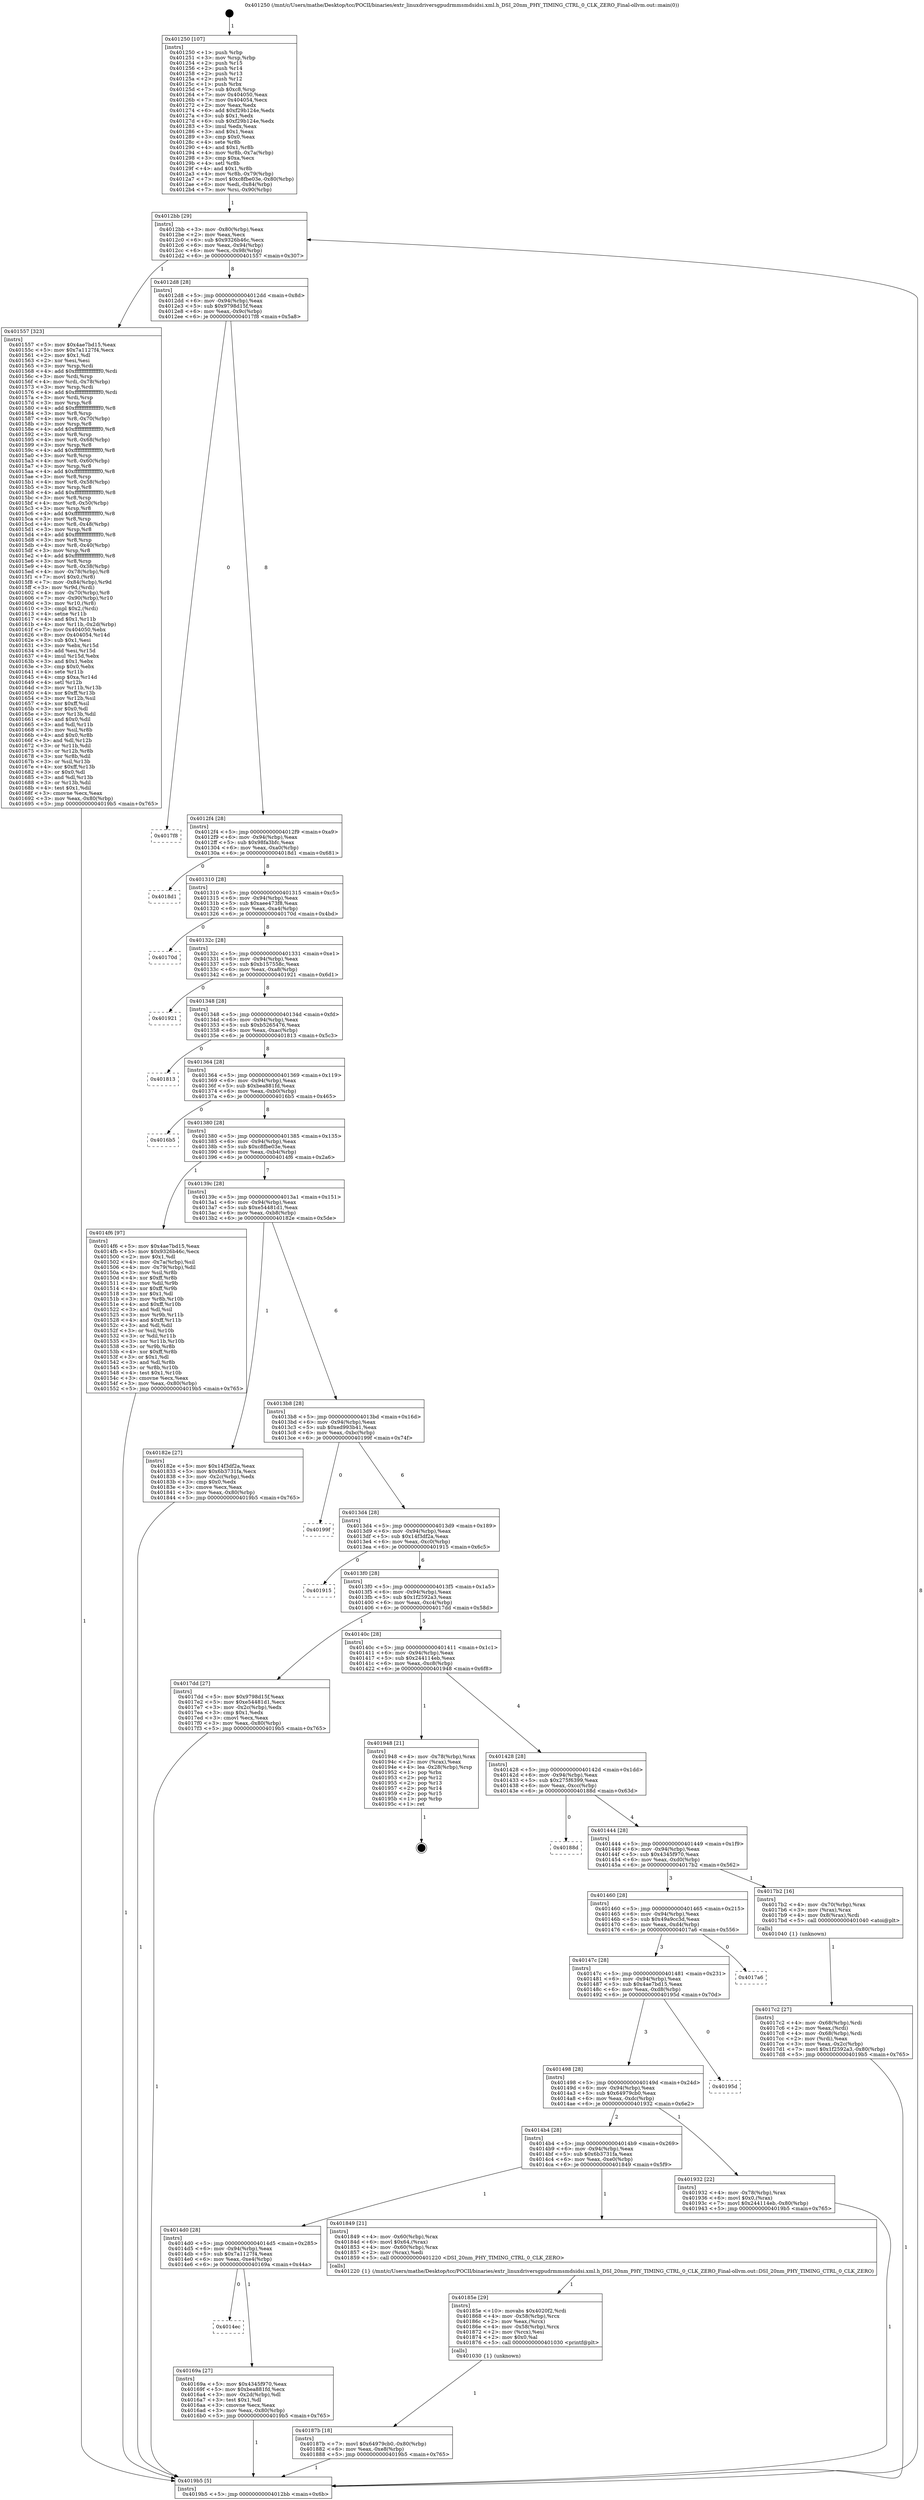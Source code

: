 digraph "0x401250" {
  label = "0x401250 (/mnt/c/Users/mathe/Desktop/tcc/POCII/binaries/extr_linuxdriversgpudrmmsmdsidsi.xml.h_DSI_20nm_PHY_TIMING_CTRL_0_CLK_ZERO_Final-ollvm.out::main(0))"
  labelloc = "t"
  node[shape=record]

  Entry [label="",width=0.3,height=0.3,shape=circle,fillcolor=black,style=filled]
  "0x4012bb" [label="{
     0x4012bb [29]\l
     | [instrs]\l
     &nbsp;&nbsp;0x4012bb \<+3\>: mov -0x80(%rbp),%eax\l
     &nbsp;&nbsp;0x4012be \<+2\>: mov %eax,%ecx\l
     &nbsp;&nbsp;0x4012c0 \<+6\>: sub $0x9326b46c,%ecx\l
     &nbsp;&nbsp;0x4012c6 \<+6\>: mov %eax,-0x94(%rbp)\l
     &nbsp;&nbsp;0x4012cc \<+6\>: mov %ecx,-0x98(%rbp)\l
     &nbsp;&nbsp;0x4012d2 \<+6\>: je 0000000000401557 \<main+0x307\>\l
  }"]
  "0x401557" [label="{
     0x401557 [323]\l
     | [instrs]\l
     &nbsp;&nbsp;0x401557 \<+5\>: mov $0x4ae7bd15,%eax\l
     &nbsp;&nbsp;0x40155c \<+5\>: mov $0x7a1127f4,%ecx\l
     &nbsp;&nbsp;0x401561 \<+2\>: mov $0x1,%dl\l
     &nbsp;&nbsp;0x401563 \<+2\>: xor %esi,%esi\l
     &nbsp;&nbsp;0x401565 \<+3\>: mov %rsp,%rdi\l
     &nbsp;&nbsp;0x401568 \<+4\>: add $0xfffffffffffffff0,%rdi\l
     &nbsp;&nbsp;0x40156c \<+3\>: mov %rdi,%rsp\l
     &nbsp;&nbsp;0x40156f \<+4\>: mov %rdi,-0x78(%rbp)\l
     &nbsp;&nbsp;0x401573 \<+3\>: mov %rsp,%rdi\l
     &nbsp;&nbsp;0x401576 \<+4\>: add $0xfffffffffffffff0,%rdi\l
     &nbsp;&nbsp;0x40157a \<+3\>: mov %rdi,%rsp\l
     &nbsp;&nbsp;0x40157d \<+3\>: mov %rsp,%r8\l
     &nbsp;&nbsp;0x401580 \<+4\>: add $0xfffffffffffffff0,%r8\l
     &nbsp;&nbsp;0x401584 \<+3\>: mov %r8,%rsp\l
     &nbsp;&nbsp;0x401587 \<+4\>: mov %r8,-0x70(%rbp)\l
     &nbsp;&nbsp;0x40158b \<+3\>: mov %rsp,%r8\l
     &nbsp;&nbsp;0x40158e \<+4\>: add $0xfffffffffffffff0,%r8\l
     &nbsp;&nbsp;0x401592 \<+3\>: mov %r8,%rsp\l
     &nbsp;&nbsp;0x401595 \<+4\>: mov %r8,-0x68(%rbp)\l
     &nbsp;&nbsp;0x401599 \<+3\>: mov %rsp,%r8\l
     &nbsp;&nbsp;0x40159c \<+4\>: add $0xfffffffffffffff0,%r8\l
     &nbsp;&nbsp;0x4015a0 \<+3\>: mov %r8,%rsp\l
     &nbsp;&nbsp;0x4015a3 \<+4\>: mov %r8,-0x60(%rbp)\l
     &nbsp;&nbsp;0x4015a7 \<+3\>: mov %rsp,%r8\l
     &nbsp;&nbsp;0x4015aa \<+4\>: add $0xfffffffffffffff0,%r8\l
     &nbsp;&nbsp;0x4015ae \<+3\>: mov %r8,%rsp\l
     &nbsp;&nbsp;0x4015b1 \<+4\>: mov %r8,-0x58(%rbp)\l
     &nbsp;&nbsp;0x4015b5 \<+3\>: mov %rsp,%r8\l
     &nbsp;&nbsp;0x4015b8 \<+4\>: add $0xfffffffffffffff0,%r8\l
     &nbsp;&nbsp;0x4015bc \<+3\>: mov %r8,%rsp\l
     &nbsp;&nbsp;0x4015bf \<+4\>: mov %r8,-0x50(%rbp)\l
     &nbsp;&nbsp;0x4015c3 \<+3\>: mov %rsp,%r8\l
     &nbsp;&nbsp;0x4015c6 \<+4\>: add $0xfffffffffffffff0,%r8\l
     &nbsp;&nbsp;0x4015ca \<+3\>: mov %r8,%rsp\l
     &nbsp;&nbsp;0x4015cd \<+4\>: mov %r8,-0x48(%rbp)\l
     &nbsp;&nbsp;0x4015d1 \<+3\>: mov %rsp,%r8\l
     &nbsp;&nbsp;0x4015d4 \<+4\>: add $0xfffffffffffffff0,%r8\l
     &nbsp;&nbsp;0x4015d8 \<+3\>: mov %r8,%rsp\l
     &nbsp;&nbsp;0x4015db \<+4\>: mov %r8,-0x40(%rbp)\l
     &nbsp;&nbsp;0x4015df \<+3\>: mov %rsp,%r8\l
     &nbsp;&nbsp;0x4015e2 \<+4\>: add $0xfffffffffffffff0,%r8\l
     &nbsp;&nbsp;0x4015e6 \<+3\>: mov %r8,%rsp\l
     &nbsp;&nbsp;0x4015e9 \<+4\>: mov %r8,-0x38(%rbp)\l
     &nbsp;&nbsp;0x4015ed \<+4\>: mov -0x78(%rbp),%r8\l
     &nbsp;&nbsp;0x4015f1 \<+7\>: movl $0x0,(%r8)\l
     &nbsp;&nbsp;0x4015f8 \<+7\>: mov -0x84(%rbp),%r9d\l
     &nbsp;&nbsp;0x4015ff \<+3\>: mov %r9d,(%rdi)\l
     &nbsp;&nbsp;0x401602 \<+4\>: mov -0x70(%rbp),%r8\l
     &nbsp;&nbsp;0x401606 \<+7\>: mov -0x90(%rbp),%r10\l
     &nbsp;&nbsp;0x40160d \<+3\>: mov %r10,(%r8)\l
     &nbsp;&nbsp;0x401610 \<+3\>: cmpl $0x2,(%rdi)\l
     &nbsp;&nbsp;0x401613 \<+4\>: setne %r11b\l
     &nbsp;&nbsp;0x401617 \<+4\>: and $0x1,%r11b\l
     &nbsp;&nbsp;0x40161b \<+4\>: mov %r11b,-0x2d(%rbp)\l
     &nbsp;&nbsp;0x40161f \<+7\>: mov 0x404050,%ebx\l
     &nbsp;&nbsp;0x401626 \<+8\>: mov 0x404054,%r14d\l
     &nbsp;&nbsp;0x40162e \<+3\>: sub $0x1,%esi\l
     &nbsp;&nbsp;0x401631 \<+3\>: mov %ebx,%r15d\l
     &nbsp;&nbsp;0x401634 \<+3\>: add %esi,%r15d\l
     &nbsp;&nbsp;0x401637 \<+4\>: imul %r15d,%ebx\l
     &nbsp;&nbsp;0x40163b \<+3\>: and $0x1,%ebx\l
     &nbsp;&nbsp;0x40163e \<+3\>: cmp $0x0,%ebx\l
     &nbsp;&nbsp;0x401641 \<+4\>: sete %r11b\l
     &nbsp;&nbsp;0x401645 \<+4\>: cmp $0xa,%r14d\l
     &nbsp;&nbsp;0x401649 \<+4\>: setl %r12b\l
     &nbsp;&nbsp;0x40164d \<+3\>: mov %r11b,%r13b\l
     &nbsp;&nbsp;0x401650 \<+4\>: xor $0xff,%r13b\l
     &nbsp;&nbsp;0x401654 \<+3\>: mov %r12b,%sil\l
     &nbsp;&nbsp;0x401657 \<+4\>: xor $0xff,%sil\l
     &nbsp;&nbsp;0x40165b \<+3\>: xor $0x0,%dl\l
     &nbsp;&nbsp;0x40165e \<+3\>: mov %r13b,%dil\l
     &nbsp;&nbsp;0x401661 \<+4\>: and $0x0,%dil\l
     &nbsp;&nbsp;0x401665 \<+3\>: and %dl,%r11b\l
     &nbsp;&nbsp;0x401668 \<+3\>: mov %sil,%r8b\l
     &nbsp;&nbsp;0x40166b \<+4\>: and $0x0,%r8b\l
     &nbsp;&nbsp;0x40166f \<+3\>: and %dl,%r12b\l
     &nbsp;&nbsp;0x401672 \<+3\>: or %r11b,%dil\l
     &nbsp;&nbsp;0x401675 \<+3\>: or %r12b,%r8b\l
     &nbsp;&nbsp;0x401678 \<+3\>: xor %r8b,%dil\l
     &nbsp;&nbsp;0x40167b \<+3\>: or %sil,%r13b\l
     &nbsp;&nbsp;0x40167e \<+4\>: xor $0xff,%r13b\l
     &nbsp;&nbsp;0x401682 \<+3\>: or $0x0,%dl\l
     &nbsp;&nbsp;0x401685 \<+3\>: and %dl,%r13b\l
     &nbsp;&nbsp;0x401688 \<+3\>: or %r13b,%dil\l
     &nbsp;&nbsp;0x40168b \<+4\>: test $0x1,%dil\l
     &nbsp;&nbsp;0x40168f \<+3\>: cmovne %ecx,%eax\l
     &nbsp;&nbsp;0x401692 \<+3\>: mov %eax,-0x80(%rbp)\l
     &nbsp;&nbsp;0x401695 \<+5\>: jmp 00000000004019b5 \<main+0x765\>\l
  }"]
  "0x4012d8" [label="{
     0x4012d8 [28]\l
     | [instrs]\l
     &nbsp;&nbsp;0x4012d8 \<+5\>: jmp 00000000004012dd \<main+0x8d\>\l
     &nbsp;&nbsp;0x4012dd \<+6\>: mov -0x94(%rbp),%eax\l
     &nbsp;&nbsp;0x4012e3 \<+5\>: sub $0x9798d15f,%eax\l
     &nbsp;&nbsp;0x4012e8 \<+6\>: mov %eax,-0x9c(%rbp)\l
     &nbsp;&nbsp;0x4012ee \<+6\>: je 00000000004017f8 \<main+0x5a8\>\l
  }"]
  Exit [label="",width=0.3,height=0.3,shape=circle,fillcolor=black,style=filled,peripheries=2]
  "0x4017f8" [label="{
     0x4017f8\l
  }", style=dashed]
  "0x4012f4" [label="{
     0x4012f4 [28]\l
     | [instrs]\l
     &nbsp;&nbsp;0x4012f4 \<+5\>: jmp 00000000004012f9 \<main+0xa9\>\l
     &nbsp;&nbsp;0x4012f9 \<+6\>: mov -0x94(%rbp),%eax\l
     &nbsp;&nbsp;0x4012ff \<+5\>: sub $0x98fa3bfc,%eax\l
     &nbsp;&nbsp;0x401304 \<+6\>: mov %eax,-0xa0(%rbp)\l
     &nbsp;&nbsp;0x40130a \<+6\>: je 00000000004018d1 \<main+0x681\>\l
  }"]
  "0x40187b" [label="{
     0x40187b [18]\l
     | [instrs]\l
     &nbsp;&nbsp;0x40187b \<+7\>: movl $0x64979cb0,-0x80(%rbp)\l
     &nbsp;&nbsp;0x401882 \<+6\>: mov %eax,-0xe8(%rbp)\l
     &nbsp;&nbsp;0x401888 \<+5\>: jmp 00000000004019b5 \<main+0x765\>\l
  }"]
  "0x4018d1" [label="{
     0x4018d1\l
  }", style=dashed]
  "0x401310" [label="{
     0x401310 [28]\l
     | [instrs]\l
     &nbsp;&nbsp;0x401310 \<+5\>: jmp 0000000000401315 \<main+0xc5\>\l
     &nbsp;&nbsp;0x401315 \<+6\>: mov -0x94(%rbp),%eax\l
     &nbsp;&nbsp;0x40131b \<+5\>: sub $0xaee473f8,%eax\l
     &nbsp;&nbsp;0x401320 \<+6\>: mov %eax,-0xa4(%rbp)\l
     &nbsp;&nbsp;0x401326 \<+6\>: je 000000000040170d \<main+0x4bd\>\l
  }"]
  "0x40185e" [label="{
     0x40185e [29]\l
     | [instrs]\l
     &nbsp;&nbsp;0x40185e \<+10\>: movabs $0x4020f2,%rdi\l
     &nbsp;&nbsp;0x401868 \<+4\>: mov -0x58(%rbp),%rcx\l
     &nbsp;&nbsp;0x40186c \<+2\>: mov %eax,(%rcx)\l
     &nbsp;&nbsp;0x40186e \<+4\>: mov -0x58(%rbp),%rcx\l
     &nbsp;&nbsp;0x401872 \<+2\>: mov (%rcx),%esi\l
     &nbsp;&nbsp;0x401874 \<+2\>: mov $0x0,%al\l
     &nbsp;&nbsp;0x401876 \<+5\>: call 0000000000401030 \<printf@plt\>\l
     | [calls]\l
     &nbsp;&nbsp;0x401030 \{1\} (unknown)\l
  }"]
  "0x40170d" [label="{
     0x40170d\l
  }", style=dashed]
  "0x40132c" [label="{
     0x40132c [28]\l
     | [instrs]\l
     &nbsp;&nbsp;0x40132c \<+5\>: jmp 0000000000401331 \<main+0xe1\>\l
     &nbsp;&nbsp;0x401331 \<+6\>: mov -0x94(%rbp),%eax\l
     &nbsp;&nbsp;0x401337 \<+5\>: sub $0xb157558c,%eax\l
     &nbsp;&nbsp;0x40133c \<+6\>: mov %eax,-0xa8(%rbp)\l
     &nbsp;&nbsp;0x401342 \<+6\>: je 0000000000401921 \<main+0x6d1\>\l
  }"]
  "0x4017c2" [label="{
     0x4017c2 [27]\l
     | [instrs]\l
     &nbsp;&nbsp;0x4017c2 \<+4\>: mov -0x68(%rbp),%rdi\l
     &nbsp;&nbsp;0x4017c6 \<+2\>: mov %eax,(%rdi)\l
     &nbsp;&nbsp;0x4017c8 \<+4\>: mov -0x68(%rbp),%rdi\l
     &nbsp;&nbsp;0x4017cc \<+2\>: mov (%rdi),%eax\l
     &nbsp;&nbsp;0x4017ce \<+3\>: mov %eax,-0x2c(%rbp)\l
     &nbsp;&nbsp;0x4017d1 \<+7\>: movl $0x1f2592a3,-0x80(%rbp)\l
     &nbsp;&nbsp;0x4017d8 \<+5\>: jmp 00000000004019b5 \<main+0x765\>\l
  }"]
  "0x401921" [label="{
     0x401921\l
  }", style=dashed]
  "0x401348" [label="{
     0x401348 [28]\l
     | [instrs]\l
     &nbsp;&nbsp;0x401348 \<+5\>: jmp 000000000040134d \<main+0xfd\>\l
     &nbsp;&nbsp;0x40134d \<+6\>: mov -0x94(%rbp),%eax\l
     &nbsp;&nbsp;0x401353 \<+5\>: sub $0xb5265476,%eax\l
     &nbsp;&nbsp;0x401358 \<+6\>: mov %eax,-0xac(%rbp)\l
     &nbsp;&nbsp;0x40135e \<+6\>: je 0000000000401813 \<main+0x5c3\>\l
  }"]
  "0x4014ec" [label="{
     0x4014ec\l
  }", style=dashed]
  "0x401813" [label="{
     0x401813\l
  }", style=dashed]
  "0x401364" [label="{
     0x401364 [28]\l
     | [instrs]\l
     &nbsp;&nbsp;0x401364 \<+5\>: jmp 0000000000401369 \<main+0x119\>\l
     &nbsp;&nbsp;0x401369 \<+6\>: mov -0x94(%rbp),%eax\l
     &nbsp;&nbsp;0x40136f \<+5\>: sub $0xbea881fd,%eax\l
     &nbsp;&nbsp;0x401374 \<+6\>: mov %eax,-0xb0(%rbp)\l
     &nbsp;&nbsp;0x40137a \<+6\>: je 00000000004016b5 \<main+0x465\>\l
  }"]
  "0x40169a" [label="{
     0x40169a [27]\l
     | [instrs]\l
     &nbsp;&nbsp;0x40169a \<+5\>: mov $0x4345f970,%eax\l
     &nbsp;&nbsp;0x40169f \<+5\>: mov $0xbea881fd,%ecx\l
     &nbsp;&nbsp;0x4016a4 \<+3\>: mov -0x2d(%rbp),%dl\l
     &nbsp;&nbsp;0x4016a7 \<+3\>: test $0x1,%dl\l
     &nbsp;&nbsp;0x4016aa \<+3\>: cmovne %ecx,%eax\l
     &nbsp;&nbsp;0x4016ad \<+3\>: mov %eax,-0x80(%rbp)\l
     &nbsp;&nbsp;0x4016b0 \<+5\>: jmp 00000000004019b5 \<main+0x765\>\l
  }"]
  "0x4016b5" [label="{
     0x4016b5\l
  }", style=dashed]
  "0x401380" [label="{
     0x401380 [28]\l
     | [instrs]\l
     &nbsp;&nbsp;0x401380 \<+5\>: jmp 0000000000401385 \<main+0x135\>\l
     &nbsp;&nbsp;0x401385 \<+6\>: mov -0x94(%rbp),%eax\l
     &nbsp;&nbsp;0x40138b \<+5\>: sub $0xc8fbe03e,%eax\l
     &nbsp;&nbsp;0x401390 \<+6\>: mov %eax,-0xb4(%rbp)\l
     &nbsp;&nbsp;0x401396 \<+6\>: je 00000000004014f6 \<main+0x2a6\>\l
  }"]
  "0x4014d0" [label="{
     0x4014d0 [28]\l
     | [instrs]\l
     &nbsp;&nbsp;0x4014d0 \<+5\>: jmp 00000000004014d5 \<main+0x285\>\l
     &nbsp;&nbsp;0x4014d5 \<+6\>: mov -0x94(%rbp),%eax\l
     &nbsp;&nbsp;0x4014db \<+5\>: sub $0x7a1127f4,%eax\l
     &nbsp;&nbsp;0x4014e0 \<+6\>: mov %eax,-0xe4(%rbp)\l
     &nbsp;&nbsp;0x4014e6 \<+6\>: je 000000000040169a \<main+0x44a\>\l
  }"]
  "0x4014f6" [label="{
     0x4014f6 [97]\l
     | [instrs]\l
     &nbsp;&nbsp;0x4014f6 \<+5\>: mov $0x4ae7bd15,%eax\l
     &nbsp;&nbsp;0x4014fb \<+5\>: mov $0x9326b46c,%ecx\l
     &nbsp;&nbsp;0x401500 \<+2\>: mov $0x1,%dl\l
     &nbsp;&nbsp;0x401502 \<+4\>: mov -0x7a(%rbp),%sil\l
     &nbsp;&nbsp;0x401506 \<+4\>: mov -0x79(%rbp),%dil\l
     &nbsp;&nbsp;0x40150a \<+3\>: mov %sil,%r8b\l
     &nbsp;&nbsp;0x40150d \<+4\>: xor $0xff,%r8b\l
     &nbsp;&nbsp;0x401511 \<+3\>: mov %dil,%r9b\l
     &nbsp;&nbsp;0x401514 \<+4\>: xor $0xff,%r9b\l
     &nbsp;&nbsp;0x401518 \<+3\>: xor $0x1,%dl\l
     &nbsp;&nbsp;0x40151b \<+3\>: mov %r8b,%r10b\l
     &nbsp;&nbsp;0x40151e \<+4\>: and $0xff,%r10b\l
     &nbsp;&nbsp;0x401522 \<+3\>: and %dl,%sil\l
     &nbsp;&nbsp;0x401525 \<+3\>: mov %r9b,%r11b\l
     &nbsp;&nbsp;0x401528 \<+4\>: and $0xff,%r11b\l
     &nbsp;&nbsp;0x40152c \<+3\>: and %dl,%dil\l
     &nbsp;&nbsp;0x40152f \<+3\>: or %sil,%r10b\l
     &nbsp;&nbsp;0x401532 \<+3\>: or %dil,%r11b\l
     &nbsp;&nbsp;0x401535 \<+3\>: xor %r11b,%r10b\l
     &nbsp;&nbsp;0x401538 \<+3\>: or %r9b,%r8b\l
     &nbsp;&nbsp;0x40153b \<+4\>: xor $0xff,%r8b\l
     &nbsp;&nbsp;0x40153f \<+3\>: or $0x1,%dl\l
     &nbsp;&nbsp;0x401542 \<+3\>: and %dl,%r8b\l
     &nbsp;&nbsp;0x401545 \<+3\>: or %r8b,%r10b\l
     &nbsp;&nbsp;0x401548 \<+4\>: test $0x1,%r10b\l
     &nbsp;&nbsp;0x40154c \<+3\>: cmovne %ecx,%eax\l
     &nbsp;&nbsp;0x40154f \<+3\>: mov %eax,-0x80(%rbp)\l
     &nbsp;&nbsp;0x401552 \<+5\>: jmp 00000000004019b5 \<main+0x765\>\l
  }"]
  "0x40139c" [label="{
     0x40139c [28]\l
     | [instrs]\l
     &nbsp;&nbsp;0x40139c \<+5\>: jmp 00000000004013a1 \<main+0x151\>\l
     &nbsp;&nbsp;0x4013a1 \<+6\>: mov -0x94(%rbp),%eax\l
     &nbsp;&nbsp;0x4013a7 \<+5\>: sub $0xe54481d1,%eax\l
     &nbsp;&nbsp;0x4013ac \<+6\>: mov %eax,-0xb8(%rbp)\l
     &nbsp;&nbsp;0x4013b2 \<+6\>: je 000000000040182e \<main+0x5de\>\l
  }"]
  "0x4019b5" [label="{
     0x4019b5 [5]\l
     | [instrs]\l
     &nbsp;&nbsp;0x4019b5 \<+5\>: jmp 00000000004012bb \<main+0x6b\>\l
  }"]
  "0x401250" [label="{
     0x401250 [107]\l
     | [instrs]\l
     &nbsp;&nbsp;0x401250 \<+1\>: push %rbp\l
     &nbsp;&nbsp;0x401251 \<+3\>: mov %rsp,%rbp\l
     &nbsp;&nbsp;0x401254 \<+2\>: push %r15\l
     &nbsp;&nbsp;0x401256 \<+2\>: push %r14\l
     &nbsp;&nbsp;0x401258 \<+2\>: push %r13\l
     &nbsp;&nbsp;0x40125a \<+2\>: push %r12\l
     &nbsp;&nbsp;0x40125c \<+1\>: push %rbx\l
     &nbsp;&nbsp;0x40125d \<+7\>: sub $0xc8,%rsp\l
     &nbsp;&nbsp;0x401264 \<+7\>: mov 0x404050,%eax\l
     &nbsp;&nbsp;0x40126b \<+7\>: mov 0x404054,%ecx\l
     &nbsp;&nbsp;0x401272 \<+2\>: mov %eax,%edx\l
     &nbsp;&nbsp;0x401274 \<+6\>: add $0xf29b124e,%edx\l
     &nbsp;&nbsp;0x40127a \<+3\>: sub $0x1,%edx\l
     &nbsp;&nbsp;0x40127d \<+6\>: sub $0xf29b124e,%edx\l
     &nbsp;&nbsp;0x401283 \<+3\>: imul %edx,%eax\l
     &nbsp;&nbsp;0x401286 \<+3\>: and $0x1,%eax\l
     &nbsp;&nbsp;0x401289 \<+3\>: cmp $0x0,%eax\l
     &nbsp;&nbsp;0x40128c \<+4\>: sete %r8b\l
     &nbsp;&nbsp;0x401290 \<+4\>: and $0x1,%r8b\l
     &nbsp;&nbsp;0x401294 \<+4\>: mov %r8b,-0x7a(%rbp)\l
     &nbsp;&nbsp;0x401298 \<+3\>: cmp $0xa,%ecx\l
     &nbsp;&nbsp;0x40129b \<+4\>: setl %r8b\l
     &nbsp;&nbsp;0x40129f \<+4\>: and $0x1,%r8b\l
     &nbsp;&nbsp;0x4012a3 \<+4\>: mov %r8b,-0x79(%rbp)\l
     &nbsp;&nbsp;0x4012a7 \<+7\>: movl $0xc8fbe03e,-0x80(%rbp)\l
     &nbsp;&nbsp;0x4012ae \<+6\>: mov %edi,-0x84(%rbp)\l
     &nbsp;&nbsp;0x4012b4 \<+7\>: mov %rsi,-0x90(%rbp)\l
  }"]
  "0x401849" [label="{
     0x401849 [21]\l
     | [instrs]\l
     &nbsp;&nbsp;0x401849 \<+4\>: mov -0x60(%rbp),%rax\l
     &nbsp;&nbsp;0x40184d \<+6\>: movl $0x64,(%rax)\l
     &nbsp;&nbsp;0x401853 \<+4\>: mov -0x60(%rbp),%rax\l
     &nbsp;&nbsp;0x401857 \<+2\>: mov (%rax),%edi\l
     &nbsp;&nbsp;0x401859 \<+5\>: call 0000000000401220 \<DSI_20nm_PHY_TIMING_CTRL_0_CLK_ZERO\>\l
     | [calls]\l
     &nbsp;&nbsp;0x401220 \{1\} (/mnt/c/Users/mathe/Desktop/tcc/POCII/binaries/extr_linuxdriversgpudrmmsmdsidsi.xml.h_DSI_20nm_PHY_TIMING_CTRL_0_CLK_ZERO_Final-ollvm.out::DSI_20nm_PHY_TIMING_CTRL_0_CLK_ZERO)\l
  }"]
  "0x4014b4" [label="{
     0x4014b4 [28]\l
     | [instrs]\l
     &nbsp;&nbsp;0x4014b4 \<+5\>: jmp 00000000004014b9 \<main+0x269\>\l
     &nbsp;&nbsp;0x4014b9 \<+6\>: mov -0x94(%rbp),%eax\l
     &nbsp;&nbsp;0x4014bf \<+5\>: sub $0x6b3731fa,%eax\l
     &nbsp;&nbsp;0x4014c4 \<+6\>: mov %eax,-0xe0(%rbp)\l
     &nbsp;&nbsp;0x4014ca \<+6\>: je 0000000000401849 \<main+0x5f9\>\l
  }"]
  "0x40182e" [label="{
     0x40182e [27]\l
     | [instrs]\l
     &nbsp;&nbsp;0x40182e \<+5\>: mov $0x14f3df2a,%eax\l
     &nbsp;&nbsp;0x401833 \<+5\>: mov $0x6b3731fa,%ecx\l
     &nbsp;&nbsp;0x401838 \<+3\>: mov -0x2c(%rbp),%edx\l
     &nbsp;&nbsp;0x40183b \<+3\>: cmp $0x0,%edx\l
     &nbsp;&nbsp;0x40183e \<+3\>: cmove %ecx,%eax\l
     &nbsp;&nbsp;0x401841 \<+3\>: mov %eax,-0x80(%rbp)\l
     &nbsp;&nbsp;0x401844 \<+5\>: jmp 00000000004019b5 \<main+0x765\>\l
  }"]
  "0x4013b8" [label="{
     0x4013b8 [28]\l
     | [instrs]\l
     &nbsp;&nbsp;0x4013b8 \<+5\>: jmp 00000000004013bd \<main+0x16d\>\l
     &nbsp;&nbsp;0x4013bd \<+6\>: mov -0x94(%rbp),%eax\l
     &nbsp;&nbsp;0x4013c3 \<+5\>: sub $0xed993b41,%eax\l
     &nbsp;&nbsp;0x4013c8 \<+6\>: mov %eax,-0xbc(%rbp)\l
     &nbsp;&nbsp;0x4013ce \<+6\>: je 000000000040199f \<main+0x74f\>\l
  }"]
  "0x401932" [label="{
     0x401932 [22]\l
     | [instrs]\l
     &nbsp;&nbsp;0x401932 \<+4\>: mov -0x78(%rbp),%rax\l
     &nbsp;&nbsp;0x401936 \<+6\>: movl $0x0,(%rax)\l
     &nbsp;&nbsp;0x40193c \<+7\>: movl $0x244114eb,-0x80(%rbp)\l
     &nbsp;&nbsp;0x401943 \<+5\>: jmp 00000000004019b5 \<main+0x765\>\l
  }"]
  "0x40199f" [label="{
     0x40199f\l
  }", style=dashed]
  "0x4013d4" [label="{
     0x4013d4 [28]\l
     | [instrs]\l
     &nbsp;&nbsp;0x4013d4 \<+5\>: jmp 00000000004013d9 \<main+0x189\>\l
     &nbsp;&nbsp;0x4013d9 \<+6\>: mov -0x94(%rbp),%eax\l
     &nbsp;&nbsp;0x4013df \<+5\>: sub $0x14f3df2a,%eax\l
     &nbsp;&nbsp;0x4013e4 \<+6\>: mov %eax,-0xc0(%rbp)\l
     &nbsp;&nbsp;0x4013ea \<+6\>: je 0000000000401915 \<main+0x6c5\>\l
  }"]
  "0x401498" [label="{
     0x401498 [28]\l
     | [instrs]\l
     &nbsp;&nbsp;0x401498 \<+5\>: jmp 000000000040149d \<main+0x24d\>\l
     &nbsp;&nbsp;0x40149d \<+6\>: mov -0x94(%rbp),%eax\l
     &nbsp;&nbsp;0x4014a3 \<+5\>: sub $0x64979cb0,%eax\l
     &nbsp;&nbsp;0x4014a8 \<+6\>: mov %eax,-0xdc(%rbp)\l
     &nbsp;&nbsp;0x4014ae \<+6\>: je 0000000000401932 \<main+0x6e2\>\l
  }"]
  "0x401915" [label="{
     0x401915\l
  }", style=dashed]
  "0x4013f0" [label="{
     0x4013f0 [28]\l
     | [instrs]\l
     &nbsp;&nbsp;0x4013f0 \<+5\>: jmp 00000000004013f5 \<main+0x1a5\>\l
     &nbsp;&nbsp;0x4013f5 \<+6\>: mov -0x94(%rbp),%eax\l
     &nbsp;&nbsp;0x4013fb \<+5\>: sub $0x1f2592a3,%eax\l
     &nbsp;&nbsp;0x401400 \<+6\>: mov %eax,-0xc4(%rbp)\l
     &nbsp;&nbsp;0x401406 \<+6\>: je 00000000004017dd \<main+0x58d\>\l
  }"]
  "0x40195d" [label="{
     0x40195d\l
  }", style=dashed]
  "0x4017dd" [label="{
     0x4017dd [27]\l
     | [instrs]\l
     &nbsp;&nbsp;0x4017dd \<+5\>: mov $0x9798d15f,%eax\l
     &nbsp;&nbsp;0x4017e2 \<+5\>: mov $0xe54481d1,%ecx\l
     &nbsp;&nbsp;0x4017e7 \<+3\>: mov -0x2c(%rbp),%edx\l
     &nbsp;&nbsp;0x4017ea \<+3\>: cmp $0x1,%edx\l
     &nbsp;&nbsp;0x4017ed \<+3\>: cmovl %ecx,%eax\l
     &nbsp;&nbsp;0x4017f0 \<+3\>: mov %eax,-0x80(%rbp)\l
     &nbsp;&nbsp;0x4017f3 \<+5\>: jmp 00000000004019b5 \<main+0x765\>\l
  }"]
  "0x40140c" [label="{
     0x40140c [28]\l
     | [instrs]\l
     &nbsp;&nbsp;0x40140c \<+5\>: jmp 0000000000401411 \<main+0x1c1\>\l
     &nbsp;&nbsp;0x401411 \<+6\>: mov -0x94(%rbp),%eax\l
     &nbsp;&nbsp;0x401417 \<+5\>: sub $0x244114eb,%eax\l
     &nbsp;&nbsp;0x40141c \<+6\>: mov %eax,-0xc8(%rbp)\l
     &nbsp;&nbsp;0x401422 \<+6\>: je 0000000000401948 \<main+0x6f8\>\l
  }"]
  "0x40147c" [label="{
     0x40147c [28]\l
     | [instrs]\l
     &nbsp;&nbsp;0x40147c \<+5\>: jmp 0000000000401481 \<main+0x231\>\l
     &nbsp;&nbsp;0x401481 \<+6\>: mov -0x94(%rbp),%eax\l
     &nbsp;&nbsp;0x401487 \<+5\>: sub $0x4ae7bd15,%eax\l
     &nbsp;&nbsp;0x40148c \<+6\>: mov %eax,-0xd8(%rbp)\l
     &nbsp;&nbsp;0x401492 \<+6\>: je 000000000040195d \<main+0x70d\>\l
  }"]
  "0x401948" [label="{
     0x401948 [21]\l
     | [instrs]\l
     &nbsp;&nbsp;0x401948 \<+4\>: mov -0x78(%rbp),%rax\l
     &nbsp;&nbsp;0x40194c \<+2\>: mov (%rax),%eax\l
     &nbsp;&nbsp;0x40194e \<+4\>: lea -0x28(%rbp),%rsp\l
     &nbsp;&nbsp;0x401952 \<+1\>: pop %rbx\l
     &nbsp;&nbsp;0x401953 \<+2\>: pop %r12\l
     &nbsp;&nbsp;0x401955 \<+2\>: pop %r13\l
     &nbsp;&nbsp;0x401957 \<+2\>: pop %r14\l
     &nbsp;&nbsp;0x401959 \<+2\>: pop %r15\l
     &nbsp;&nbsp;0x40195b \<+1\>: pop %rbp\l
     &nbsp;&nbsp;0x40195c \<+1\>: ret\l
  }"]
  "0x401428" [label="{
     0x401428 [28]\l
     | [instrs]\l
     &nbsp;&nbsp;0x401428 \<+5\>: jmp 000000000040142d \<main+0x1dd\>\l
     &nbsp;&nbsp;0x40142d \<+6\>: mov -0x94(%rbp),%eax\l
     &nbsp;&nbsp;0x401433 \<+5\>: sub $0x275f6399,%eax\l
     &nbsp;&nbsp;0x401438 \<+6\>: mov %eax,-0xcc(%rbp)\l
     &nbsp;&nbsp;0x40143e \<+6\>: je 000000000040188d \<main+0x63d\>\l
  }"]
  "0x4017a6" [label="{
     0x4017a6\l
  }", style=dashed]
  "0x40188d" [label="{
     0x40188d\l
  }", style=dashed]
  "0x401444" [label="{
     0x401444 [28]\l
     | [instrs]\l
     &nbsp;&nbsp;0x401444 \<+5\>: jmp 0000000000401449 \<main+0x1f9\>\l
     &nbsp;&nbsp;0x401449 \<+6\>: mov -0x94(%rbp),%eax\l
     &nbsp;&nbsp;0x40144f \<+5\>: sub $0x4345f970,%eax\l
     &nbsp;&nbsp;0x401454 \<+6\>: mov %eax,-0xd0(%rbp)\l
     &nbsp;&nbsp;0x40145a \<+6\>: je 00000000004017b2 \<main+0x562\>\l
  }"]
  "0x401460" [label="{
     0x401460 [28]\l
     | [instrs]\l
     &nbsp;&nbsp;0x401460 \<+5\>: jmp 0000000000401465 \<main+0x215\>\l
     &nbsp;&nbsp;0x401465 \<+6\>: mov -0x94(%rbp),%eax\l
     &nbsp;&nbsp;0x40146b \<+5\>: sub $0x49a9cc3d,%eax\l
     &nbsp;&nbsp;0x401470 \<+6\>: mov %eax,-0xd4(%rbp)\l
     &nbsp;&nbsp;0x401476 \<+6\>: je 00000000004017a6 \<main+0x556\>\l
  }"]
  "0x4017b2" [label="{
     0x4017b2 [16]\l
     | [instrs]\l
     &nbsp;&nbsp;0x4017b2 \<+4\>: mov -0x70(%rbp),%rax\l
     &nbsp;&nbsp;0x4017b6 \<+3\>: mov (%rax),%rax\l
     &nbsp;&nbsp;0x4017b9 \<+4\>: mov 0x8(%rax),%rdi\l
     &nbsp;&nbsp;0x4017bd \<+5\>: call 0000000000401040 \<atoi@plt\>\l
     | [calls]\l
     &nbsp;&nbsp;0x401040 \{1\} (unknown)\l
  }"]
  Entry -> "0x401250" [label=" 1"]
  "0x4012bb" -> "0x401557" [label=" 1"]
  "0x4012bb" -> "0x4012d8" [label=" 8"]
  "0x401948" -> Exit [label=" 1"]
  "0x4012d8" -> "0x4017f8" [label=" 0"]
  "0x4012d8" -> "0x4012f4" [label=" 8"]
  "0x401932" -> "0x4019b5" [label=" 1"]
  "0x4012f4" -> "0x4018d1" [label=" 0"]
  "0x4012f4" -> "0x401310" [label=" 8"]
  "0x40187b" -> "0x4019b5" [label=" 1"]
  "0x401310" -> "0x40170d" [label=" 0"]
  "0x401310" -> "0x40132c" [label=" 8"]
  "0x40185e" -> "0x40187b" [label=" 1"]
  "0x40132c" -> "0x401921" [label=" 0"]
  "0x40132c" -> "0x401348" [label=" 8"]
  "0x401849" -> "0x40185e" [label=" 1"]
  "0x401348" -> "0x401813" [label=" 0"]
  "0x401348" -> "0x401364" [label=" 8"]
  "0x40182e" -> "0x4019b5" [label=" 1"]
  "0x401364" -> "0x4016b5" [label=" 0"]
  "0x401364" -> "0x401380" [label=" 8"]
  "0x4017dd" -> "0x4019b5" [label=" 1"]
  "0x401380" -> "0x4014f6" [label=" 1"]
  "0x401380" -> "0x40139c" [label=" 7"]
  "0x4014f6" -> "0x4019b5" [label=" 1"]
  "0x401250" -> "0x4012bb" [label=" 1"]
  "0x4019b5" -> "0x4012bb" [label=" 8"]
  "0x4017b2" -> "0x4017c2" [label=" 1"]
  "0x401557" -> "0x4019b5" [label=" 1"]
  "0x40169a" -> "0x4019b5" [label=" 1"]
  "0x40139c" -> "0x40182e" [label=" 1"]
  "0x40139c" -> "0x4013b8" [label=" 6"]
  "0x4014d0" -> "0x40169a" [label=" 1"]
  "0x4013b8" -> "0x40199f" [label=" 0"]
  "0x4013b8" -> "0x4013d4" [label=" 6"]
  "0x4017c2" -> "0x4019b5" [label=" 1"]
  "0x4013d4" -> "0x401915" [label=" 0"]
  "0x4013d4" -> "0x4013f0" [label=" 6"]
  "0x4014b4" -> "0x401849" [label=" 1"]
  "0x4013f0" -> "0x4017dd" [label=" 1"]
  "0x4013f0" -> "0x40140c" [label=" 5"]
  "0x4014d0" -> "0x4014ec" [label=" 0"]
  "0x40140c" -> "0x401948" [label=" 1"]
  "0x40140c" -> "0x401428" [label=" 4"]
  "0x401498" -> "0x401932" [label=" 1"]
  "0x401428" -> "0x40188d" [label=" 0"]
  "0x401428" -> "0x401444" [label=" 4"]
  "0x4014b4" -> "0x4014d0" [label=" 1"]
  "0x401444" -> "0x4017b2" [label=" 1"]
  "0x401444" -> "0x401460" [label=" 3"]
  "0x40147c" -> "0x401498" [label=" 3"]
  "0x401460" -> "0x4017a6" [label=" 0"]
  "0x401460" -> "0x40147c" [label=" 3"]
  "0x401498" -> "0x4014b4" [label=" 2"]
  "0x40147c" -> "0x40195d" [label=" 0"]
}
